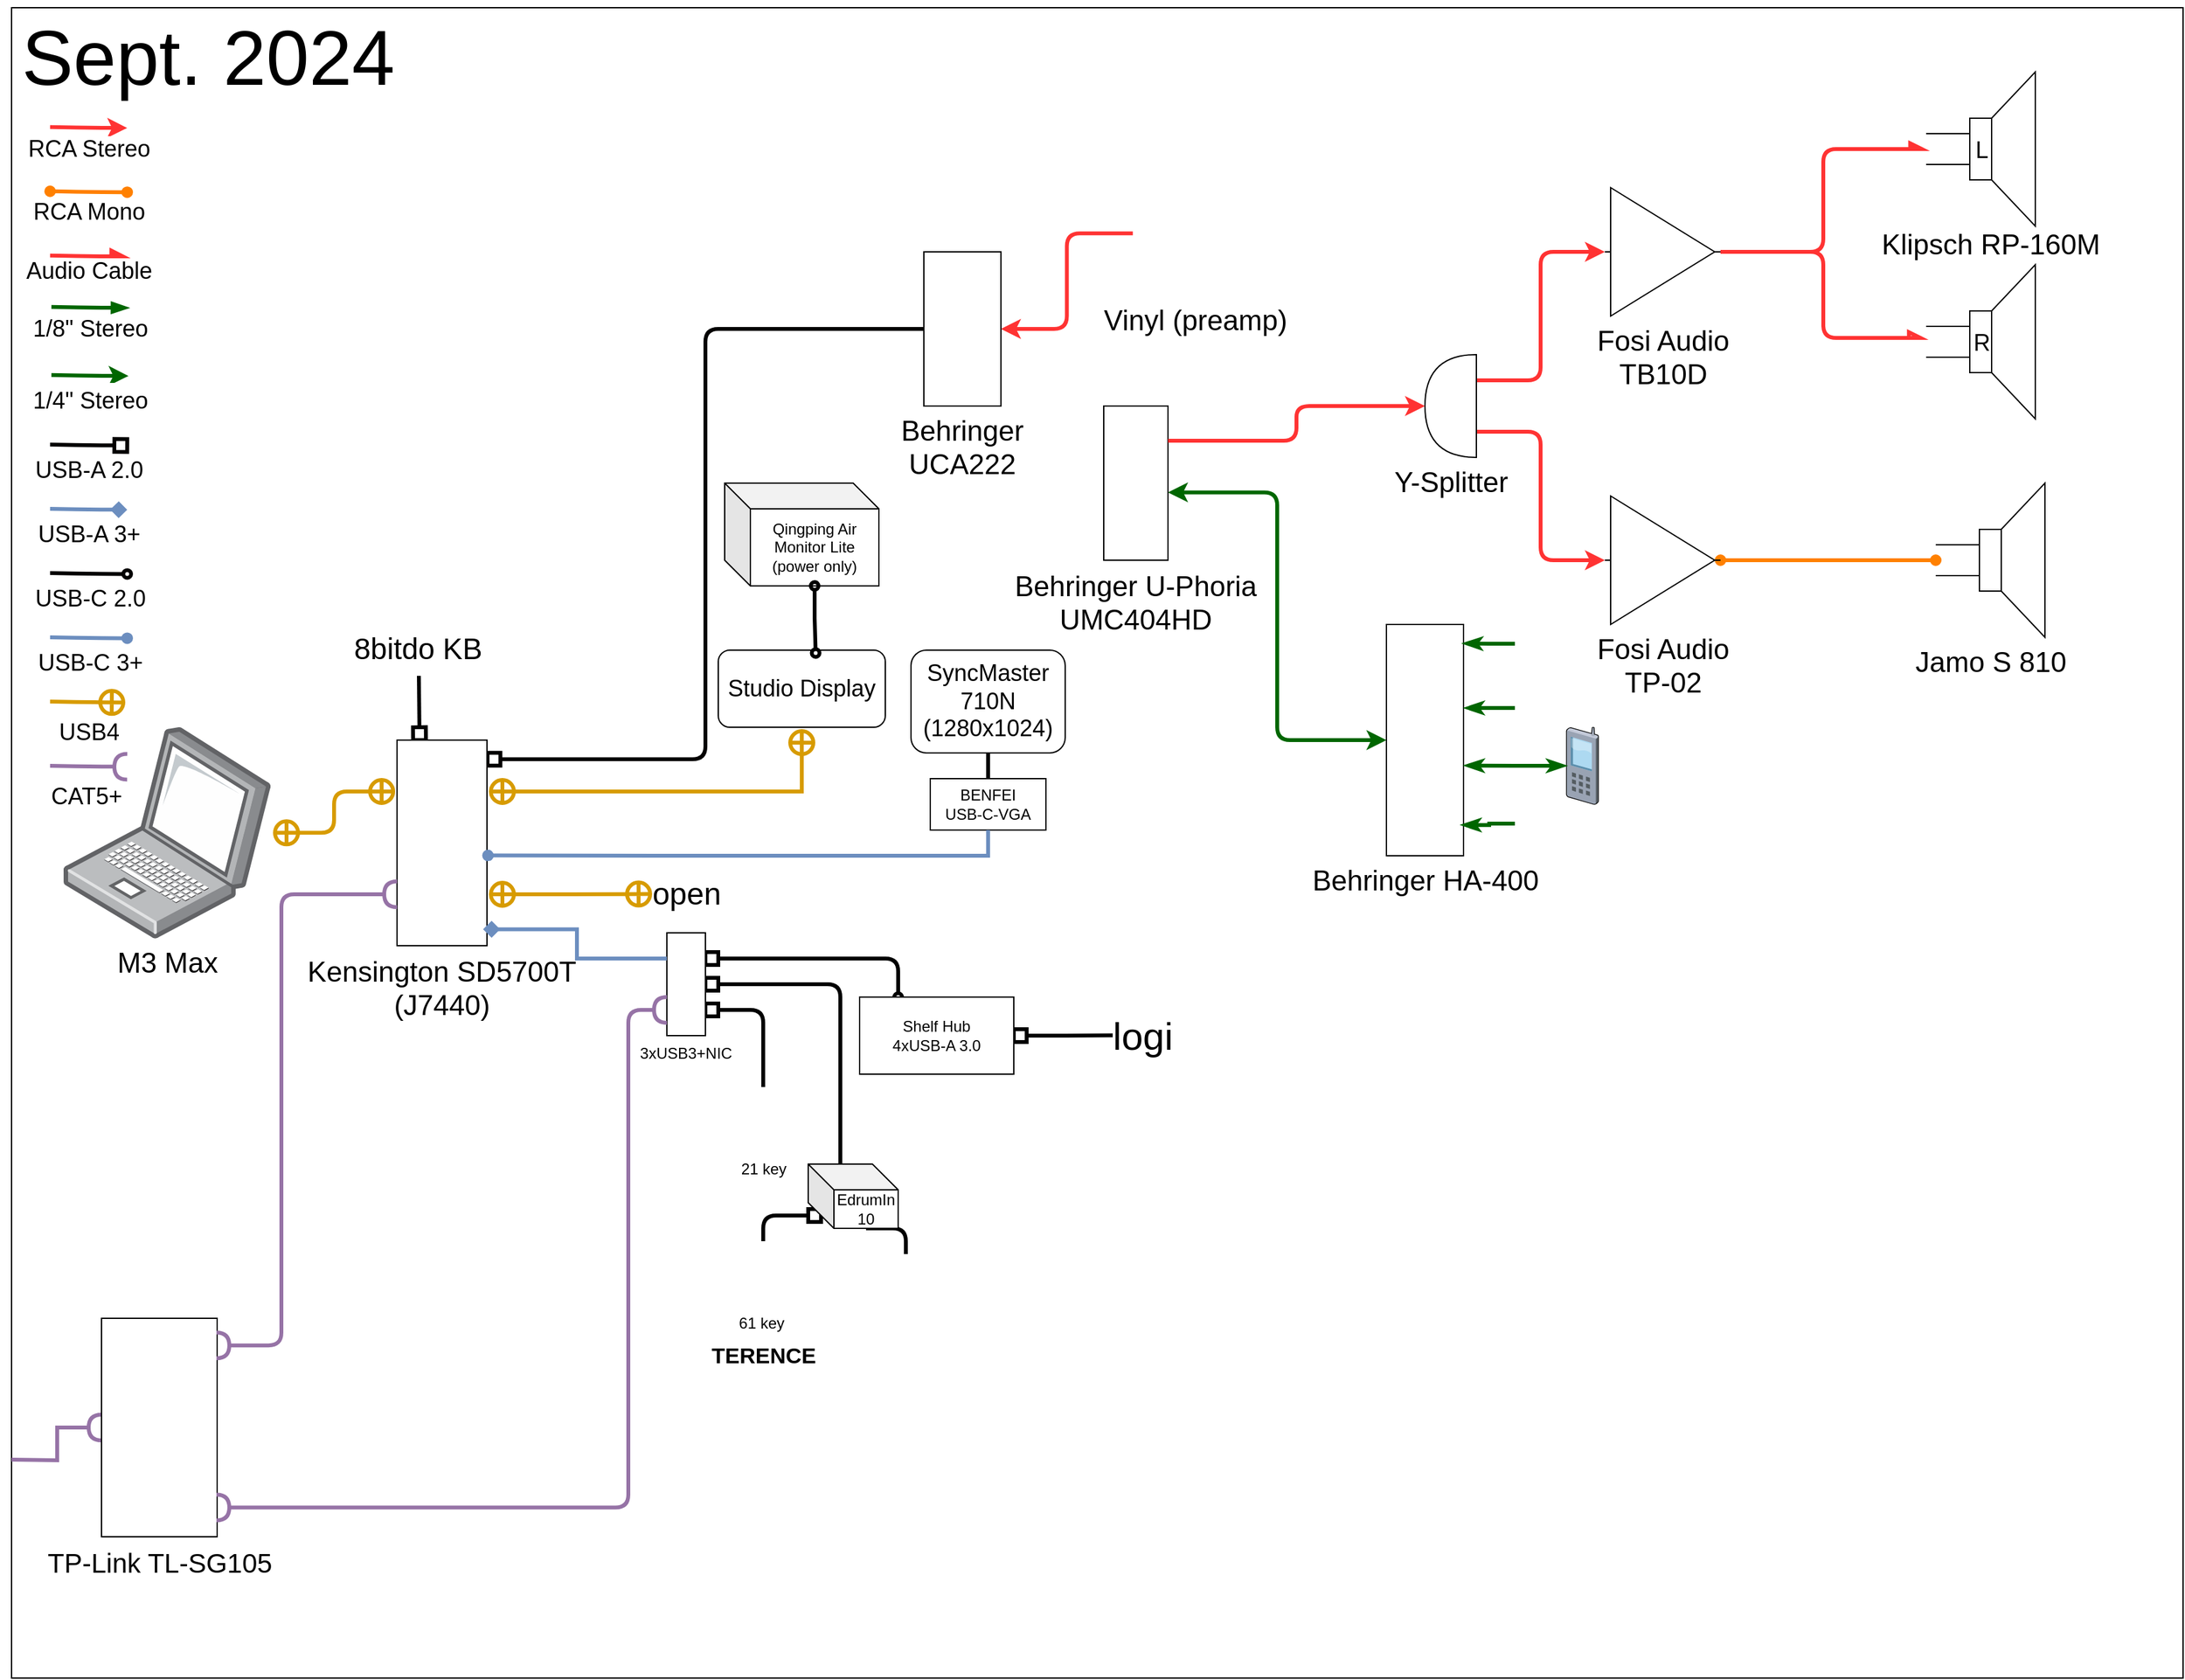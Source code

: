 <mxfile version="24.7.12">
  <diagram name="Page-1" id="NWOCkmG05eEIsASufu92">
    <mxGraphModel dx="4293" dy="3684" grid="1" gridSize="10" guides="1" tooltips="1" connect="1" arrows="1" fold="1" page="1" pageScale="1" pageWidth="850" pageHeight="1100" math="0" shadow="0">
      <root>
        <mxCell id="0" />
        <mxCell id="1" parent="0" />
        <mxCell id="rRClW2HSh6EuxYC9Cl2P-72" value="" style="rounded=0;whiteSpace=wrap;html=1;pointerEvents=0;align=center;verticalAlign=top;fontFamily=Helvetica;fontSize=12;movable=0;resizable=0;rotatable=0;deletable=0;editable=0;locked=1;connectable=0;" parent="1" vertex="1">
          <mxGeometry x="-850" y="-1280" width="1690" height="1300" as="geometry" />
        </mxCell>
        <mxCell id="rRClW2HSh6EuxYC9Cl2P-57" style="edgeStyle=orthogonalEdgeStyle;shape=connector;curved=0;rounded=1;orthogonalLoop=1;jettySize=auto;html=1;exitX=1;exitY=0.56;exitDx=0;exitDy=0;exitPerimeter=0;entryX=0;entryY=0.5;entryDx=0;entryDy=0;strokeColor=#006600;strokeWidth=3;align=center;verticalAlign=middle;fontFamily=Helvetica;fontSize=22;fontColor=default;labelBackgroundColor=default;endArrow=classic;startArrow=classic;startFill=1;" parent="1" source="rRClW2HSh6EuxYC9Cl2P-53" target="rRClW2HSh6EuxYC9Cl2P-56" edge="1">
          <mxGeometry relative="1" as="geometry" />
        </mxCell>
        <mxCell id="rRClW2HSh6EuxYC9Cl2P-58" value="" style="shape=image;html=1;verticalAlign=top;verticalLabelPosition=bottom;labelBackgroundColor=#ffffff;imageAspect=0;aspect=fixed;image=https://cdn4.iconfinder.com/data/icons/ionicons/512/icon-headphone-128.png;pointerEvents=0;align=center;fontFamily=Helvetica;fontSize=22;fontColor=default;fillColor=none;gradientColor=none;" parent="1" vertex="1">
          <mxGeometry x="320" y="-660" width="30" height="30" as="geometry" />
        </mxCell>
        <mxCell id="JkQsnUE53aZYFRPMwjZq-14" style="edgeStyle=orthogonalEdgeStyle;rounded=1;orthogonalLoop=1;jettySize=auto;html=1;entryX=0;entryY=0.25;entryDx=0;entryDy=0;strokeWidth=3;endArrow=circlePlus;endFill=0;startArrow=circlePlus;startFill=0;fillColor=#ffe6cc;strokeColor=#d79b00;curved=0;" edge="1" parent="1" source="rRClW2HSh6EuxYC9Cl2P-70" target="rRClW2HSh6EuxYC9Cl2P-66">
          <mxGeometry relative="1" as="geometry" />
        </mxCell>
        <mxCell id="rRClW2HSh6EuxYC9Cl2P-70" value="M3 Max" style="image;points=[];aspect=fixed;html=1;align=center;shadow=0;dashed=0;image=img/lib/allied_telesis/computer_and_terminals/Laptop.svg;rounded=0;pointerEvents=0;strokeColor=default;verticalAlign=top;fontFamily=Helvetica;fontSize=22;fontColor=default;fillColor=default;" parent="1" vertex="1">
          <mxGeometry x="-810" y="-720" width="162" height="164.31" as="geometry" />
        </mxCell>
        <mxCell id="rRClW2HSh6EuxYC9Cl2P-73" value="&lt;font style=&quot;font-size: 60px;&quot;&gt;Sept. 2024&lt;/font&gt;" style="text;html=1;align=left;verticalAlign=middle;resizable=0;points=[];autosize=1;strokeColor=none;fillColor=none;fontFamily=Helvetica;fontSize=22;fontColor=default;" parent="1" vertex="1">
          <mxGeometry x="-844" y="-1286" width="310" height="90" as="geometry" />
        </mxCell>
        <mxCell id="rRClW2HSh6EuxYC9Cl2P-229" value="" style="endArrow=classic;html=1;rounded=1;strokeColor=#FF3333;strokeWidth=3;align=center;verticalAlign=middle;fontFamily=Helvetica;fontSize=12;fontColor=default;labelBackgroundColor=default;edgeStyle=orthogonalEdgeStyle;curved=0;" parent="1" edge="1">
          <mxGeometry width="50" height="50" relative="1" as="geometry">
            <mxPoint x="-820" y="-1187.13" as="sourcePoint" />
            <mxPoint x="-760" y="-1186.39" as="targetPoint" />
          </mxGeometry>
        </mxCell>
        <mxCell id="rRClW2HSh6EuxYC9Cl2P-230" value="&lt;font style=&quot;font-size: 18px;&quot;&gt;RCA Stereo&lt;/font&gt;" style="edgeLabel;html=1;align=center;verticalAlign=middle;resizable=0;points=[];rounded=0;pointerEvents=0;strokeColor=default;fontFamily=Helvetica;fontSize=12;fontColor=default;fillColor=default;" parent="rRClW2HSh6EuxYC9Cl2P-229" vertex="1" connectable="0">
          <mxGeometry x="0.459" relative="1" as="geometry">
            <mxPoint x="-14" y="16" as="offset" />
          </mxGeometry>
        </mxCell>
        <mxCell id="rRClW2HSh6EuxYC9Cl2P-231" value="" style="endArrow=oval;html=1;rounded=1;strokeColor=#FF8000;strokeWidth=3;align=center;verticalAlign=middle;fontFamily=Helvetica;fontSize=12;fontColor=default;labelBackgroundColor=default;edgeStyle=orthogonalEdgeStyle;curved=0;startArrow=oval;startFill=1;endFill=1;" parent="1" edge="1">
          <mxGeometry width="50" height="50" relative="1" as="geometry">
            <mxPoint x="-820" y="-1137.13" as="sourcePoint" />
            <mxPoint x="-760" y="-1136.39" as="targetPoint" />
          </mxGeometry>
        </mxCell>
        <mxCell id="rRClW2HSh6EuxYC9Cl2P-232" value="&lt;font style=&quot;font-size: 18px;&quot;&gt;RCA Mono&lt;/font&gt;" style="edgeLabel;html=1;align=center;verticalAlign=middle;resizable=0;points=[];rounded=0;pointerEvents=0;strokeColor=default;fontFamily=Helvetica;fontSize=12;fontColor=default;fillColor=default;" parent="rRClW2HSh6EuxYC9Cl2P-231" vertex="1" connectable="0">
          <mxGeometry x="0.459" relative="1" as="geometry">
            <mxPoint x="-14" y="15" as="offset" />
          </mxGeometry>
        </mxCell>
        <mxCell id="rRClW2HSh6EuxYC9Cl2P-234" value="" style="endArrow=async;html=1;rounded=1;strokeColor=#FF3333;strokeWidth=3;align=center;verticalAlign=middle;fontFamily=Helvetica;fontSize=12;fontColor=default;labelBackgroundColor=default;edgeStyle=orthogonalEdgeStyle;curved=0;endFill=1;" parent="1" edge="1">
          <mxGeometry width="50" height="50" relative="1" as="geometry">
            <mxPoint x="-820" y="-1087.13" as="sourcePoint" />
            <mxPoint x="-760" y="-1086.39" as="targetPoint" />
          </mxGeometry>
        </mxCell>
        <mxCell id="rRClW2HSh6EuxYC9Cl2P-235" value="&lt;font style=&quot;font-size: 18px;&quot;&gt;Audio Cable&lt;/font&gt;" style="edgeLabel;html=1;align=center;verticalAlign=middle;resizable=0;points=[];rounded=0;pointerEvents=0;strokeColor=default;fontFamily=Helvetica;fontSize=12;fontColor=default;fillColor=default;" parent="rRClW2HSh6EuxYC9Cl2P-234" vertex="1" connectable="0">
          <mxGeometry x="0.459" relative="1" as="geometry">
            <mxPoint x="-14" y="11" as="offset" />
          </mxGeometry>
        </mxCell>
        <mxCell id="rRClW2HSh6EuxYC9Cl2P-236" value="" style="endArrow=box;html=1;rounded=1;strokeColor=#030101;strokeWidth=3;align=center;verticalAlign=middle;fontFamily=Helvetica;fontSize=12;fontColor=default;labelBackgroundColor=default;edgeStyle=orthogonalEdgeStyle;curved=0;endFill=0;startArrow=none;startFill=0;" parent="1" edge="1">
          <mxGeometry width="50" height="50" relative="1" as="geometry">
            <mxPoint x="-820" y="-940" as="sourcePoint" />
            <mxPoint x="-760" y="-939.26" as="targetPoint" />
          </mxGeometry>
        </mxCell>
        <mxCell id="rRClW2HSh6EuxYC9Cl2P-237" value="&lt;font style=&quot;font-size: 18px;&quot;&gt;USB-A 2.0&lt;/font&gt;" style="edgeLabel;html=1;align=center;verticalAlign=middle;resizable=0;points=[];rounded=0;pointerEvents=0;strokeColor=default;fontFamily=Helvetica;fontSize=12;fontColor=default;fillColor=default;" parent="rRClW2HSh6EuxYC9Cl2P-236" vertex="1" connectable="0">
          <mxGeometry x="0.459" relative="1" as="geometry">
            <mxPoint x="-14" y="19" as="offset" />
          </mxGeometry>
        </mxCell>
        <mxCell id="rRClW2HSh6EuxYC9Cl2P-238" value="" style="endArrow=blockThin;html=1;rounded=1;strokeColor=#006600;strokeWidth=3;align=center;verticalAlign=middle;fontFamily=Helvetica;fontSize=12;fontColor=default;labelBackgroundColor=default;edgeStyle=orthogonalEdgeStyle;curved=0;endFill=1;" parent="1" edge="1">
          <mxGeometry width="50" height="50" relative="1" as="geometry">
            <mxPoint x="-819" y="-1047.13" as="sourcePoint" />
            <mxPoint x="-759" y="-1046.39" as="targetPoint" />
          </mxGeometry>
        </mxCell>
        <mxCell id="rRClW2HSh6EuxYC9Cl2P-239" value="&lt;font style=&quot;font-size: 18px;&quot;&gt;1/8&quot; Stereo&lt;/font&gt;" style="edgeLabel;html=1;align=center;verticalAlign=middle;resizable=0;points=[];rounded=1;pointerEvents=0;strokeColor=#006600;fontFamily=Helvetica;fontSize=12;fontColor=default;fillColor=default;strokeWidth=3;labelBackgroundColor=default;" parent="rRClW2HSh6EuxYC9Cl2P-238" vertex="1" connectable="0">
          <mxGeometry x="0.459" relative="1" as="geometry">
            <mxPoint x="-14" y="16" as="offset" />
          </mxGeometry>
        </mxCell>
        <mxCell id="rRClW2HSh6EuxYC9Cl2P-240" value="" style="endArrow=classic;html=1;rounded=1;strokeColor=#006600;strokeWidth=3;align=center;verticalAlign=middle;fontFamily=Helvetica;fontSize=22;fontColor=default;labelBackgroundColor=default;edgeStyle=orthogonalEdgeStyle;curved=0;endFill=1;" parent="1" edge="1">
          <mxGeometry width="50" height="50" relative="1" as="geometry">
            <mxPoint x="-819" y="-994.13" as="sourcePoint" />
            <mxPoint x="-759" y="-993.39" as="targetPoint" />
          </mxGeometry>
        </mxCell>
        <mxCell id="rRClW2HSh6EuxYC9Cl2P-241" value="&lt;font style=&quot;font-size: 18px;&quot;&gt;1/4&quot; Stereo&lt;/font&gt;" style="edgeLabel;html=1;align=center;verticalAlign=middle;resizable=0;points=[];rounded=1;pointerEvents=0;strokeColor=#006600;fontFamily=Helvetica;fontSize=22;fontColor=default;fillColor=default;strokeWidth=3;labelBackgroundColor=default;" parent="rRClW2HSh6EuxYC9Cl2P-240" vertex="1" connectable="0">
          <mxGeometry x="0.459" relative="1" as="geometry">
            <mxPoint x="-14" y="18" as="offset" />
          </mxGeometry>
        </mxCell>
        <mxCell id="rRClW2HSh6EuxYC9Cl2P-244" style="edgeStyle=orthogonalEdgeStyle;shape=connector;curved=0;rounded=1;orthogonalLoop=1;jettySize=auto;html=1;entryX=1.006;entryY=0.093;entryDx=0;entryDy=0;strokeColor=#030101;strokeWidth=3;align=center;verticalAlign=middle;fontFamily=Helvetica;fontSize=12;fontColor=default;labelBackgroundColor=default;resizable=0;endArrow=box;startArrow=none;startFill=0;endFill=0;entryPerimeter=0;" parent="1" source="rRClW2HSh6EuxYC9Cl2P-242" target="rRClW2HSh6EuxYC9Cl2P-66" edge="1">
          <mxGeometry relative="1" as="geometry" />
        </mxCell>
        <mxCell id="rRClW2HSh6EuxYC9Cl2P-243" style="edgeStyle=orthogonalEdgeStyle;shape=connector;curved=0;rounded=1;orthogonalLoop=1;jettySize=auto;html=1;entryX=0.5;entryY=0;entryDx=0;entryDy=0;strokeColor=#FF3333;strokeWidth=3;align=center;verticalAlign=middle;fontFamily=Helvetica;fontSize=12;fontColor=default;labelBackgroundColor=default;resizable=0;endArrow=classic;" parent="1" source="rRClW2HSh6EuxYC9Cl2P-10" target="rRClW2HSh6EuxYC9Cl2P-242" edge="1">
          <mxGeometry relative="1" as="geometry" />
        </mxCell>
        <mxCell id="JkQsnUE53aZYFRPMwjZq-1" value="" style="endArrow=diamond;html=1;rounded=1;strokeColor=#6c8ebf;strokeWidth=3;align=center;verticalAlign=middle;fontFamily=Helvetica;fontSize=12;fontColor=default;labelBackgroundColor=default;edgeStyle=orthogonalEdgeStyle;curved=0;endFill=1;startArrow=none;startFill=0;fillColor=#dae8fc;" edge="1" parent="1">
          <mxGeometry width="50" height="50" relative="1" as="geometry">
            <mxPoint x="-820" y="-890" as="sourcePoint" />
            <mxPoint x="-760" y="-889.26" as="targetPoint" />
          </mxGeometry>
        </mxCell>
        <mxCell id="JkQsnUE53aZYFRPMwjZq-2" value="&lt;font style=&quot;font-size: 18px;&quot;&gt;USB-A 3+&lt;/font&gt;" style="edgeLabel;html=1;align=center;verticalAlign=middle;resizable=0;points=[];rounded=0;pointerEvents=0;strokeColor=default;fontFamily=Helvetica;fontSize=12;fontColor=default;fillColor=default;" vertex="1" connectable="0" parent="JkQsnUE53aZYFRPMwjZq-1">
          <mxGeometry x="0.459" relative="1" as="geometry">
            <mxPoint x="-14" y="19" as="offset" />
          </mxGeometry>
        </mxCell>
        <mxCell id="JkQsnUE53aZYFRPMwjZq-3" value="" style="endArrow=oval;html=1;rounded=1;strokeColor=#030101;strokeWidth=3;align=center;verticalAlign=middle;fontFamily=Helvetica;fontSize=12;fontColor=default;labelBackgroundColor=default;edgeStyle=orthogonalEdgeStyle;curved=0;endFill=0;startArrow=none;startFill=0;" edge="1" parent="1">
          <mxGeometry width="50" height="50" relative="1" as="geometry">
            <mxPoint x="-820" y="-840" as="sourcePoint" />
            <mxPoint x="-760" y="-839.26" as="targetPoint" />
          </mxGeometry>
        </mxCell>
        <mxCell id="JkQsnUE53aZYFRPMwjZq-4" value="&lt;font style=&quot;font-size: 18px;&quot;&gt;USB-C 2.0&lt;/font&gt;" style="edgeLabel;html=1;align=center;verticalAlign=middle;resizable=0;points=[];rounded=0;pointerEvents=0;strokeColor=default;fontFamily=Helvetica;fontSize=12;fontColor=default;fillColor=default;" vertex="1" connectable="0" parent="JkQsnUE53aZYFRPMwjZq-3">
          <mxGeometry x="0.459" relative="1" as="geometry">
            <mxPoint x="-13" y="19" as="offset" />
          </mxGeometry>
        </mxCell>
        <mxCell id="JkQsnUE53aZYFRPMwjZq-5" value="" style="endArrow=oval;html=1;rounded=1;strokeColor=#6c8ebf;strokeWidth=3;align=center;verticalAlign=middle;fontFamily=Helvetica;fontSize=12;fontColor=default;labelBackgroundColor=default;edgeStyle=orthogonalEdgeStyle;curved=0;endFill=1;startArrow=none;startFill=0;fillColor=#dae8fc;" edge="1" parent="1">
          <mxGeometry width="50" height="50" relative="1" as="geometry">
            <mxPoint x="-820" y="-790" as="sourcePoint" />
            <mxPoint x="-760" y="-789.26" as="targetPoint" />
          </mxGeometry>
        </mxCell>
        <mxCell id="JkQsnUE53aZYFRPMwjZq-6" value="&lt;font style=&quot;font-size: 18px;&quot;&gt;USB-C 3+&lt;/font&gt;" style="edgeLabel;html=1;align=center;verticalAlign=middle;resizable=0;points=[];rounded=0;pointerEvents=0;strokeColor=default;fontFamily=Helvetica;fontSize=12;fontColor=default;fillColor=default;" vertex="1" connectable="0" parent="JkQsnUE53aZYFRPMwjZq-5">
          <mxGeometry x="0.459" relative="1" as="geometry">
            <mxPoint x="-13" y="19" as="offset" />
          </mxGeometry>
        </mxCell>
        <mxCell id="JkQsnUE53aZYFRPMwjZq-7" value="" style="endArrow=circlePlus;html=1;rounded=1;strokeColor=#d79b00;strokeWidth=3;align=center;verticalAlign=middle;fontFamily=Helvetica;fontSize=12;fontColor=default;labelBackgroundColor=default;edgeStyle=orthogonalEdgeStyle;curved=0;endFill=0;startArrow=none;startFill=0;fillColor=#ffe6cc;" edge="1" parent="1">
          <mxGeometry width="50" height="50" relative="1" as="geometry">
            <mxPoint x="-820" y="-740" as="sourcePoint" />
            <mxPoint x="-760" y="-739.26" as="targetPoint" />
          </mxGeometry>
        </mxCell>
        <mxCell id="JkQsnUE53aZYFRPMwjZq-8" value="&lt;font style=&quot;font-size: 18px;&quot;&gt;USB4&lt;/font&gt;" style="edgeLabel;html=1;align=center;verticalAlign=middle;resizable=0;points=[];rounded=0;pointerEvents=0;strokeColor=default;fontFamily=Helvetica;fontSize=12;fontColor=default;fillColor=default;" vertex="1" connectable="0" parent="JkQsnUE53aZYFRPMwjZq-7">
          <mxGeometry x="0.459" relative="1" as="geometry">
            <mxPoint x="-14" y="23" as="offset" />
          </mxGeometry>
        </mxCell>
        <mxCell id="JkQsnUE53aZYFRPMwjZq-9" value="" style="endArrow=halfCircle;html=1;rounded=1;strokeColor=#9673a6;strokeWidth=3;align=center;verticalAlign=middle;fontFamily=Helvetica;fontSize=12;fontColor=default;labelBackgroundColor=default;edgeStyle=orthogonalEdgeStyle;curved=0;endFill=0;startArrow=none;startFill=0;fillColor=#e1d5e7;" edge="1" parent="1">
          <mxGeometry width="50" height="50" relative="1" as="geometry">
            <mxPoint x="-820" y="-690" as="sourcePoint" />
            <mxPoint x="-760" y="-689.26" as="targetPoint" />
          </mxGeometry>
        </mxCell>
        <mxCell id="JkQsnUE53aZYFRPMwjZq-10" value="&lt;font style=&quot;font-size: 18px;&quot;&gt;CAT5+&lt;/font&gt;" style="edgeLabel;html=1;align=center;verticalAlign=middle;resizable=0;points=[];rounded=0;pointerEvents=0;strokeColor=default;fontFamily=Helvetica;fontSize=12;fontColor=default;fillColor=default;" vertex="1" connectable="0" parent="JkQsnUE53aZYFRPMwjZq-9">
          <mxGeometry x="0.459" relative="1" as="geometry">
            <mxPoint x="-16" y="23" as="offset" />
          </mxGeometry>
        </mxCell>
        <mxCell id="JkQsnUE53aZYFRPMwjZq-17" style="edgeStyle=orthogonalEdgeStyle;rounded=1;orthogonalLoop=1;jettySize=auto;html=1;strokeWidth=3;startArrow=box;startFill=0;endArrow=none;endFill=0;entryX=0;entryY=0;entryDx=25;entryDy=0;entryPerimeter=0;curved=0;" edge="1" parent="1" source="JkQsnUE53aZYFRPMwjZq-15" target="JkQsnUE53aZYFRPMwjZq-26">
          <mxGeometry relative="1" as="geometry">
            <mxPoint x="-240.0" y="-390" as="targetPoint" />
          </mxGeometry>
        </mxCell>
        <mxCell id="JkQsnUE53aZYFRPMwjZq-19" style="edgeStyle=orthogonalEdgeStyle;rounded=1;orthogonalLoop=1;jettySize=auto;html=1;exitX=1;exitY=0.25;exitDx=0;exitDy=0;strokeWidth=3;endArrow=oval;endFill=0;startArrow=box;startFill=0;entryX=0.25;entryY=0;entryDx=0;entryDy=0;curved=0;" edge="1" parent="1" source="JkQsnUE53aZYFRPMwjZq-15" target="JkQsnUE53aZYFRPMwjZq-33">
          <mxGeometry relative="1" as="geometry">
            <mxPoint x="-200" y="-390" as="targetPoint" />
          </mxGeometry>
        </mxCell>
        <mxCell id="JkQsnUE53aZYFRPMwjZq-39" style="edgeStyle=orthogonalEdgeStyle;rounded=1;orthogonalLoop=1;jettySize=auto;html=1;exitX=1;exitY=0.75;exitDx=0;exitDy=0;entryX=0.5;entryY=0;entryDx=0;entryDy=0;strokeWidth=3;startArrow=box;startFill=0;endArrow=none;endFill=0;curved=0;" edge="1" parent="1" source="JkQsnUE53aZYFRPMwjZq-15" target="JkQsnUE53aZYFRPMwjZq-37">
          <mxGeometry relative="1" as="geometry" />
        </mxCell>
        <mxCell id="JkQsnUE53aZYFRPMwjZq-15" value="3xUSB3+NIC" style="rounded=0;whiteSpace=wrap;rotation=0;labelPosition=center;verticalLabelPosition=bottom;align=center;verticalAlign=top;" vertex="1" parent="1">
          <mxGeometry x="-340" y="-560" width="30" height="80" as="geometry" />
        </mxCell>
        <mxCell id="JkQsnUE53aZYFRPMwjZq-47" style="edgeStyle=orthogonalEdgeStyle;rounded=0;orthogonalLoop=1;jettySize=auto;html=1;strokeWidth=3;fillColor=#e1d5e7;strokeColor=#9673a6;endArrow=none;endFill=0;startArrow=halfCircle;startFill=0;" edge="1" parent="1" source="JkQsnUE53aZYFRPMwjZq-20">
          <mxGeometry relative="1" as="geometry">
            <mxPoint x="-850" y="-150" as="targetPoint" />
          </mxGeometry>
        </mxCell>
        <mxCell id="JkQsnUE53aZYFRPMwjZq-20" value="&lt;font style=&quot;font-size: 21px;&quot;&gt;TP-Link TL-SG105&lt;/font&gt;" style="rounded=0;labelPosition=center;verticalLabelPosition=bottom;align=center;verticalAlign=top;html=1;fontSize=23;" vertex="1" parent="1">
          <mxGeometry x="-780" y="-260" width="90" height="170" as="geometry" />
        </mxCell>
        <mxCell id="rRClW2HSh6EuxYC9Cl2P-68" value="" style="group;fontSize=22;" parent="1" vertex="1" connectable="0">
          <mxGeometry x="-550" y="-710" width="70" height="160" as="geometry" />
        </mxCell>
        <mxCell id="JkQsnUE53aZYFRPMwjZq-55" style="edgeStyle=orthogonalEdgeStyle;rounded=0;orthogonalLoop=1;jettySize=auto;html=1;exitX=1;exitY=0.75;exitDx=0;exitDy=0;strokeWidth=3;fillColor=#ffe6cc;strokeColor=#d79b00;startArrow=circlePlus;startFill=0;endArrow=circlePlus;endFill=0;" edge="1" parent="rRClW2HSh6EuxYC9Cl2P-68" source="rRClW2HSh6EuxYC9Cl2P-66">
          <mxGeometry relative="1" as="geometry">
            <mxPoint x="200" y="119.75" as="targetPoint" />
          </mxGeometry>
        </mxCell>
        <mxCell id="JkQsnUE53aZYFRPMwjZq-56" value="&lt;font style=&quot;font-size: 24px;&quot;&gt;open&lt;/font&gt;" style="edgeLabel;html=1;align=center;verticalAlign=middle;resizable=0;points=[];" vertex="1" connectable="0" parent="JkQsnUE53aZYFRPMwjZq-55">
          <mxGeometry x="0.992" y="-1" relative="1" as="geometry">
            <mxPoint x="25" y="-1" as="offset" />
          </mxGeometry>
        </mxCell>
        <mxCell id="JkQsnUE53aZYFRPMwjZq-63" style="edgeStyle=orthogonalEdgeStyle;rounded=0;orthogonalLoop=1;jettySize=auto;html=1;exitX=0.25;exitY=0;exitDx=0;exitDy=0;startArrow=box;startFill=0;endArrow=none;endFill=0;strokeWidth=3;" edge="1" parent="rRClW2HSh6EuxYC9Cl2P-68" source="rRClW2HSh6EuxYC9Cl2P-66">
          <mxGeometry relative="1" as="geometry">
            <mxPoint x="17" y="-50" as="targetPoint" />
          </mxGeometry>
        </mxCell>
        <mxCell id="JkQsnUE53aZYFRPMwjZq-64" value="8bitdo KB" style="edgeLabel;html=1;align=center;verticalAlign=middle;resizable=0;points=[];fontSize=23;" vertex="1" connectable="0" parent="JkQsnUE53aZYFRPMwjZq-63">
          <mxGeometry x="0.91" y="1" relative="1" as="geometry">
            <mxPoint y="-23" as="offset" />
          </mxGeometry>
        </mxCell>
        <mxCell id="rRClW2HSh6EuxYC9Cl2P-66" value="Kensington SD5700T&#xa;(J7440)" style="rounded=0;pointerEvents=0;align=center;verticalAlign=top;fontFamily=Helvetica;fontSize=22;labelPosition=center;verticalLabelPosition=bottom;" parent="rRClW2HSh6EuxYC9Cl2P-68" vertex="1">
          <mxGeometry width="70" height="160" as="geometry" />
        </mxCell>
        <mxCell id="rRClW2HSh6EuxYC9Cl2P-67" value="" style="shape=image;html=1;verticalAlign=top;verticalLabelPosition=bottom;labelBackgroundColor=#ffffff;imageAspect=0;aspect=fixed;image=https://cdn3.iconfinder.com/data/icons/energy-and-power-glyph-24-px/24/Bolt_flashlight_lightning_power_thunder-128.png;rounded=0;pointerEvents=0;strokeColor=default;align=center;fontFamily=Helvetica;fontSize=22;fontColor=default;fillColor=default;" parent="rRClW2HSh6EuxYC9Cl2P-68" vertex="1">
          <mxGeometry x="5" y="60" width="60" height="60" as="geometry" />
        </mxCell>
        <mxCell id="JkQsnUE53aZYFRPMwjZq-27" style="edgeStyle=orthogonalEdgeStyle;rounded=1;orthogonalLoop=1;jettySize=auto;html=1;exitX=0;exitY=0;exitDx=10;exitDy=40;exitPerimeter=0;strokeWidth=3;startArrow=box;startFill=0;endArrow=none;endFill=0;entryX=0.5;entryY=0;entryDx=0;entryDy=0;curved=0;" edge="1" parent="1" source="JkQsnUE53aZYFRPMwjZq-26" target="JkQsnUE53aZYFRPMwjZq-28">
          <mxGeometry relative="1" as="geometry">
            <mxPoint x="-250.0" y="-290" as="targetPoint" />
          </mxGeometry>
        </mxCell>
        <mxCell id="JkQsnUE53aZYFRPMwjZq-30" style="edgeStyle=orthogonalEdgeStyle;rounded=1;orthogonalLoop=1;jettySize=auto;html=1;exitX=0;exitY=0;exitDx=45;exitDy=50;exitPerimeter=0;entryX=0.5;entryY=0;entryDx=0;entryDy=0;strokeWidth=3;endArrow=none;endFill=0;startArrow=none;startFill=0;curved=0;" edge="1" parent="1" source="JkQsnUE53aZYFRPMwjZq-26" target="JkQsnUE53aZYFRPMwjZq-29">
          <mxGeometry relative="1" as="geometry" />
        </mxCell>
        <mxCell id="JkQsnUE53aZYFRPMwjZq-26" value="EdrumIn 10" style="shape=cube;whiteSpace=wrap;html=1;boundedLbl=1;backgroundOutline=1;darkOpacity=0.05;darkOpacity2=0.1;" vertex="1" parent="1">
          <mxGeometry x="-230" y="-380" width="70" height="50" as="geometry" />
        </mxCell>
        <mxCell id="JkQsnUE53aZYFRPMwjZq-28" value="61 key&amp;nbsp;&lt;h1 style=&quot;box-sizing: border-box; padding: 0px; margin-top: 0px; margin-right: 0px; margin-left: 0px; text-rendering: optimizelegibility; margin-bottom: 0px !important; line-height: 32px !important;&quot; class=&quot;a-size-large a-spacing-none&quot;&gt;&lt;span style=&quot;box-sizing: border-box; text-rendering: optimizelegibility; word-break: break-word; line-height: 32px !important;&quot; class=&quot;a-size-large product-title-word-break&quot; id=&quot;productTitle&quot;&gt;&lt;font style=&quot;font-size: 17px;&quot;&gt;TERENCE&lt;/font&gt;&lt;/span&gt;&lt;/h1&gt;" style="shape=image;html=1;verticalAlign=top;verticalLabelPosition=bottom;labelBackgroundColor=#ffffff;imageAspect=0;aspect=fixed;image=https://cdn2.iconfinder.com/data/icons/css-vol-2/24/piano-128.png" vertex="1" parent="1">
          <mxGeometry x="-290" y="-320" width="50" height="50" as="geometry" />
        </mxCell>
        <mxCell id="JkQsnUE53aZYFRPMwjZq-29" value="" style="shape=image;html=1;verticalAlign=top;verticalLabelPosition=bottom;labelBackgroundColor=#ffffff;imageAspect=0;aspect=fixed;image=https://cdn2.iconfinder.com/data/icons/analytic-investment-and-balanced-scorecard/512/408_drum_drums_instrument_kit_musical_sound_design_producstion-128.png" vertex="1" parent="1">
          <mxGeometry x="-218" y="-310" width="128" height="128" as="geometry" />
        </mxCell>
        <mxCell id="JkQsnUE53aZYFRPMwjZq-61" style="edgeStyle=orthogonalEdgeStyle;rounded=0;orthogonalLoop=1;jettySize=auto;html=1;exitX=1;exitY=0.5;exitDx=0;exitDy=0;strokeWidth=3;endArrow=none;endFill=0;startArrow=box;startFill=0;" edge="1" parent="1" source="JkQsnUE53aZYFRPMwjZq-33">
          <mxGeometry relative="1" as="geometry">
            <mxPoint x="10" y="-480.25" as="targetPoint" />
          </mxGeometry>
        </mxCell>
        <mxCell id="JkQsnUE53aZYFRPMwjZq-62" value="logi" style="edgeLabel;html=1;align=center;verticalAlign=middle;resizable=0;points=[];fontSize=30;" vertex="1" connectable="0" parent="JkQsnUE53aZYFRPMwjZq-61">
          <mxGeometry x="0.426" y="-1" relative="1" as="geometry">
            <mxPoint x="43" y="-1" as="offset" />
          </mxGeometry>
        </mxCell>
        <mxCell id="JkQsnUE53aZYFRPMwjZq-33" value="Shelf Hub&lt;div&gt;4xUSB-A 3.0&lt;/div&gt;" style="rounded=0;whiteSpace=wrap;html=1;" vertex="1" parent="1">
          <mxGeometry x="-190" y="-510" width="120" height="60" as="geometry" />
        </mxCell>
        <mxCell id="JkQsnUE53aZYFRPMwjZq-37" value="21 key" style="shape=image;html=1;verticalAlign=top;verticalLabelPosition=bottom;labelBackgroundColor=#ffffff;imageAspect=0;aspect=fixed;image=https://cdn2.iconfinder.com/data/icons/css-vol-2/24/piano-128.png" vertex="1" parent="1">
          <mxGeometry x="-290" y="-440" width="50" height="50" as="geometry" />
        </mxCell>
        <mxCell id="rRClW2HSh6EuxYC9Cl2P-19" style="edgeStyle=orthogonalEdgeStyle;rounded=1;orthogonalLoop=1;jettySize=auto;html=1;strokeWidth=3;strokeColor=#FF3333;endArrow=async;endFill=1;curved=0;fontSize=22;" parent="1" source="rRClW2HSh6EuxYC9Cl2P-18" target="rRClW2HSh6EuxYC9Cl2P-16" edge="1">
          <mxGeometry relative="1" as="geometry" />
        </mxCell>
        <mxCell id="rRClW2HSh6EuxYC9Cl2P-20" style="edgeStyle=orthogonalEdgeStyle;rounded=1;orthogonalLoop=1;jettySize=auto;html=1;entryX=-0.012;entryY=0.475;entryDx=0;entryDy=0;entryPerimeter=0;strokeWidth=3;strokeColor=#FF3333;endArrow=async;endFill=0;curved=0;fontSize=22;" parent="1" source="rRClW2HSh6EuxYC9Cl2P-18" target="rRClW2HSh6EuxYC9Cl2P-17" edge="1">
          <mxGeometry relative="1" as="geometry" />
        </mxCell>
        <mxCell id="rRClW2HSh6EuxYC9Cl2P-36" style="edgeStyle=orthogonalEdgeStyle;rounded=1;orthogonalLoop=1;jettySize=auto;html=1;strokeWidth=3;strokeColor=#FF8000;curved=0;fontSize=22;endArrow=oval;endFill=1;startArrow=oval;startFill=1;" parent="1" source="rRClW2HSh6EuxYC9Cl2P-33" target="rRClW2HSh6EuxYC9Cl2P-28" edge="1">
          <mxGeometry relative="1" as="geometry" />
        </mxCell>
        <mxCell id="rRClW2HSh6EuxYC9Cl2P-50" style="edgeStyle=orthogonalEdgeStyle;shape=connector;curved=0;rounded=1;orthogonalLoop=1;jettySize=auto;html=1;exitX=0;exitY=0.75;exitDx=0;exitDy=0;exitPerimeter=0;entryX=0;entryY=0.5;entryDx=0;entryDy=0;entryPerimeter=0;strokeColor=#FF3333;strokeWidth=3;align=center;verticalAlign=middle;fontFamily=Helvetica;fontSize=22;fontColor=default;labelBackgroundColor=default;endArrow=classic;" parent="1" source="rRClW2HSh6EuxYC9Cl2P-46" target="rRClW2HSh6EuxYC9Cl2P-18" edge="1">
          <mxGeometry relative="1" as="geometry" />
        </mxCell>
        <mxCell id="rRClW2HSh6EuxYC9Cl2P-51" style="edgeStyle=orthogonalEdgeStyle;shape=connector;curved=0;rounded=1;orthogonalLoop=1;jettySize=auto;html=1;exitX=0;exitY=0.25;exitDx=0;exitDy=0;exitPerimeter=0;entryX=0;entryY=0.5;entryDx=0;entryDy=0;entryPerimeter=0;strokeColor=#FF3333;strokeWidth=3;align=center;verticalAlign=middle;fontFamily=Helvetica;fontSize=22;fontColor=default;labelBackgroundColor=default;endArrow=classic;" parent="1" source="rRClW2HSh6EuxYC9Cl2P-46" target="rRClW2HSh6EuxYC9Cl2P-33" edge="1">
          <mxGeometry relative="1" as="geometry" />
        </mxCell>
        <mxCell id="rRClW2HSh6EuxYC9Cl2P-18" value="Fosi Audio&lt;div&gt;TB10D&lt;/div&gt;" style="verticalLabelPosition=bottom;shadow=0;dashed=0;align=center;html=1;verticalAlign=top;shape=mxgraph.electrical.abstract.amplifier;labelPosition=center;fontSize=22;" parent="1" vertex="1">
          <mxGeometry x="390" y="-1140" width="90" height="100" as="geometry" />
        </mxCell>
        <mxCell id="rRClW2HSh6EuxYC9Cl2P-26" value="" style="group;fontSize=22;" parent="1" vertex="1" connectable="0">
          <mxGeometry x="630" y="-1230" width="155" height="270" as="geometry" />
        </mxCell>
        <mxCell id="rRClW2HSh6EuxYC9Cl2P-16" value="&lt;font style=&quot;font-size: 18px;&quot;&gt;L&lt;/font&gt;" style="pointerEvents=1;verticalLabelPosition=middle;shadow=0;dashed=0;align=center;html=1;verticalAlign=middle;shape=mxgraph.electrical.electro-mechanical.loudspeaker;labelPosition=center;fontSize=22;" parent="rRClW2HSh6EuxYC9Cl2P-26" vertex="1">
          <mxGeometry x="10" width="85" height="120" as="geometry" />
        </mxCell>
        <mxCell id="rRClW2HSh6EuxYC9Cl2P-17" value="&lt;font style=&quot;font-size: 18px;&quot;&gt;R&lt;/font&gt;" style="pointerEvents=1;verticalLabelPosition=middle;shadow=0;dashed=0;align=center;html=1;verticalAlign=middle;shape=mxgraph.electrical.electro-mechanical.loudspeaker;labelPosition=center;fontSize=22;" parent="rRClW2HSh6EuxYC9Cl2P-26" vertex="1">
          <mxGeometry x="10" y="150" width="85" height="120" as="geometry" />
        </mxCell>
        <mxCell id="rRClW2HSh6EuxYC9Cl2P-25" value="Klipsch RP-160M" style="text;html=1;align=center;verticalAlign=middle;resizable=0;points=[];autosize=1;strokeColor=none;fillColor=none;fontSize=22;" parent="rRClW2HSh6EuxYC9Cl2P-26" vertex="1">
          <mxGeometry x="-35" y="115" width="190" height="40" as="geometry" />
        </mxCell>
        <mxCell id="rRClW2HSh6EuxYC9Cl2P-28" value="Jamo S 810" style="pointerEvents=1;verticalLabelPosition=bottom;shadow=0;dashed=0;align=center;html=1;verticalAlign=top;shape=mxgraph.electrical.electro-mechanical.loudspeaker;labelPosition=center;fontSize=22;" parent="1" vertex="1">
          <mxGeometry x="647.5" y="-910" width="85" height="120" as="geometry" />
        </mxCell>
        <mxCell id="rRClW2HSh6EuxYC9Cl2P-33" value="Fosi Audio&lt;div&gt;TP-02&lt;/div&gt;" style="verticalLabelPosition=bottom;shadow=0;dashed=0;align=center;html=1;verticalAlign=top;shape=mxgraph.electrical.abstract.amplifier;labelPosition=center;fontSize=22;" parent="1" vertex="1">
          <mxGeometry x="390" y="-900" width="90" height="100" as="geometry" />
        </mxCell>
        <mxCell id="rRClW2HSh6EuxYC9Cl2P-53" value="Behringer U-Phoria&#xa;UMC404HD" style="pointerEvents=0;align=center;verticalAlign=top;fontFamily=Helvetica;fontSize=22;points=[[0,0.08,0,0,0],[0,0.15,0,0,0],[0,0.3,0,0,0],[0,0.37,0,0,0],[0,0.62,0,0,0],[0,0.69,0,0,0],[0,0.83,0,0,0],[0,0.9,0,0,0],[1,0.44,0,0,0],[1,0.56,0,0,0]];labelPosition=center;verticalLabelPosition=bottom;" parent="1" vertex="1">
          <mxGeometry y="-970" width="50" height="120" as="geometry" />
        </mxCell>
        <mxCell id="rRClW2HSh6EuxYC9Cl2P-56" value="Behringer HA-400" style="rounded=0;html=1;pointerEvents=0;align=center;verticalAlign=top;fontFamily=Helvetica;fontSize=22;labelPosition=center;verticalLabelPosition=bottom;" parent="1" vertex="1">
          <mxGeometry x="220" y="-800" width="60" height="180" as="geometry" />
        </mxCell>
        <mxCell id="rRClW2HSh6EuxYC9Cl2P-60" value="" style="shape=image;html=1;verticalAlign=top;verticalLabelPosition=bottom;labelBackgroundColor=#ffffff;imageAspect=0;aspect=fixed;image=https://cdn4.iconfinder.com/data/icons/ionicons/512/icon-headphone-128.png;pointerEvents=0;align=center;fontFamily=Helvetica;fontSize=22;fontColor=default;fillColor=none;gradientColor=none;" parent="1" vertex="1">
          <mxGeometry x="320" y="-800" width="30" height="30" as="geometry" />
        </mxCell>
        <mxCell id="rRClW2HSh6EuxYC9Cl2P-61" value="" style="shape=image;html=1;verticalAlign=top;verticalLabelPosition=bottom;labelBackgroundColor=#ffffff;imageAspect=0;aspect=fixed;image=https://cdn4.iconfinder.com/data/icons/ionicons/512/icon-headphone-128.png;pointerEvents=0;align=center;fontFamily=Helvetica;fontSize=22;fontColor=default;fillColor=none;gradientColor=none;" parent="1" vertex="1">
          <mxGeometry x="320" y="-750" width="30" height="30" as="geometry" />
        </mxCell>
        <mxCell id="rRClW2HSh6EuxYC9Cl2P-227" value="" style="verticalLabelPosition=bottom;sketch=0;aspect=fixed;html=1;verticalAlign=top;strokeColor=none;align=center;outlineConnect=0;shape=mxgraph.citrix.cell_phone;rounded=0;pointerEvents=0;fontFamily=Helvetica;fontSize=12;fontColor=default;fillColor=default;" parent="1" vertex="1">
          <mxGeometry x="360" y="-720" width="25" height="60" as="geometry" />
        </mxCell>
        <mxCell id="rRClW2HSh6EuxYC9Cl2P-10" value="Vinyl (preamp)" style="shape=image;html=1;verticalAlign=top;verticalLabelPosition=bottom;labelBackgroundColor=#ffffff;imageAspect=0;aspect=fixed;image=https://cdn2.iconfinder.com/data/icons/80-s-stuffs-outline/74/Asset_8-128.png;fontSize=22;" parent="1" vertex="1">
          <mxGeometry x="22.647" y="-1152.5" width="96.25" height="96.25" as="geometry" />
        </mxCell>
        <mxCell id="rRClW2HSh6EuxYC9Cl2P-46" value="Y-Splitter" style="shape=or;html=1;pointerEvents=0;align=center;verticalAlign=top;fontFamily=Helvetica;fontSize=22;direction=west;labelPosition=center;verticalLabelPosition=bottom;" parent="1" vertex="1">
          <mxGeometry x="250" y="-1010" width="40" height="80" as="geometry" />
        </mxCell>
        <mxCell id="rRClW2HSh6EuxYC9Cl2P-55" style="edgeStyle=orthogonalEdgeStyle;shape=connector;curved=0;rounded=1;orthogonalLoop=1;jettySize=auto;html=1;entryX=1;entryY=0.5;entryDx=0;entryDy=0;entryPerimeter=0;strokeColor=#FF3333;strokeWidth=3;align=center;verticalAlign=middle;fontFamily=Helvetica;fontSize=22;fontColor=default;labelBackgroundColor=default;endArrow=classic;exitX=1;exitY=0.225;exitDx=0;exitDy=0;exitPerimeter=0;" parent="1" source="rRClW2HSh6EuxYC9Cl2P-53" target="rRClW2HSh6EuxYC9Cl2P-46" edge="1">
          <mxGeometry relative="1" as="geometry">
            <mxPoint x="-100" y="-790" as="sourcePoint" />
            <mxPoint x="50" y="-916.8" as="targetPoint" />
          </mxGeometry>
        </mxCell>
        <mxCell id="rRClW2HSh6EuxYC9Cl2P-242" value="Behringer&lt;div style=&quot;font-size: 22px;&quot;&gt;UCA222&lt;/div&gt;" style="rounded=0;whiteSpace=wrap;html=1;pointerEvents=0;align=center;verticalAlign=top;fontFamily=Helvetica;fontSize=22;labelBackgroundColor=default;resizable=0;labelPosition=center;verticalLabelPosition=bottom;direction=south;" parent="1" vertex="1">
          <mxGeometry x="-140" y="-1090" width="60" height="120" as="geometry" />
        </mxCell>
        <mxCell id="JkQsnUE53aZYFRPMwjZq-40" style="edgeStyle=orthogonalEdgeStyle;rounded=1;orthogonalLoop=1;jettySize=auto;html=1;exitX=0;exitY=0.75;exitDx=0;exitDy=0;entryX=0.994;entryY=0.866;entryDx=0;entryDy=0;entryPerimeter=0;strokeWidth=3;fillColor=#e1d5e7;strokeColor=#9673a6;endArrow=halfCircle;endFill=0;startArrow=halfCircle;startFill=0;curved=0;" edge="1" parent="1" source="JkQsnUE53aZYFRPMwjZq-15" target="JkQsnUE53aZYFRPMwjZq-20">
          <mxGeometry relative="1" as="geometry">
            <Array as="points">
              <mxPoint x="-370" y="-500" />
              <mxPoint x="-370" y="-113" />
            </Array>
          </mxGeometry>
        </mxCell>
        <mxCell id="JkQsnUE53aZYFRPMwjZq-41" style="edgeStyle=orthogonalEdgeStyle;rounded=1;orthogonalLoop=1;jettySize=auto;html=1;exitX=0;exitY=0.75;exitDx=0;exitDy=0;entryX=0.994;entryY=0.124;entryDx=0;entryDy=0;entryPerimeter=0;strokeWidth=3;endArrow=halfCircle;endFill=0;startArrow=halfCircle;startFill=0;fillColor=#e1d5e7;strokeColor=#9673a6;curved=0;" edge="1" parent="1" source="rRClW2HSh6EuxYC9Cl2P-66" target="JkQsnUE53aZYFRPMwjZq-20">
          <mxGeometry relative="1" as="geometry">
            <Array as="points">
              <mxPoint x="-640" y="-590" />
              <mxPoint x="-640" y="-239" />
            </Array>
          </mxGeometry>
        </mxCell>
        <mxCell id="JkQsnUE53aZYFRPMwjZq-43" style="edgeStyle=orthogonalEdgeStyle;rounded=0;orthogonalLoop=1;jettySize=auto;html=1;exitX=0;exitY=0.5;exitDx=0;exitDy=0;entryX=1.012;entryY=0.36;entryDx=0;entryDy=0;entryPerimeter=0;strokeWidth=3;fillColor=#d5e8d4;strokeColor=#006600;endArrow=classicThin;endFill=1;" edge="1" parent="1" source="rRClW2HSh6EuxYC9Cl2P-61" target="rRClW2HSh6EuxYC9Cl2P-56">
          <mxGeometry relative="1" as="geometry" />
        </mxCell>
        <mxCell id="JkQsnUE53aZYFRPMwjZq-44" style="edgeStyle=orthogonalEdgeStyle;rounded=0;orthogonalLoop=1;jettySize=auto;html=1;exitX=0;exitY=0.5;exitDx=0;exitDy=0;entryX=0.992;entryY=0.082;entryDx=0;entryDy=0;entryPerimeter=0;strokeColor=#006600;strokeWidth=3;endArrow=classicThin;endFill=1;" edge="1" parent="1" source="rRClW2HSh6EuxYC9Cl2P-60" target="rRClW2HSh6EuxYC9Cl2P-56">
          <mxGeometry relative="1" as="geometry" />
        </mxCell>
        <mxCell id="JkQsnUE53aZYFRPMwjZq-45" style="edgeStyle=orthogonalEdgeStyle;rounded=0;orthogonalLoop=1;jettySize=auto;html=1;exitX=0;exitY=0.5;exitDx=0;exitDy=0;entryX=0.971;entryY=0.867;entryDx=0;entryDy=0;entryPerimeter=0;strokeWidth=3;strokeColor=#006600;endArrow=classicThin;endFill=1;" edge="1" parent="1" source="rRClW2HSh6EuxYC9Cl2P-58" target="rRClW2HSh6EuxYC9Cl2P-56">
          <mxGeometry relative="1" as="geometry" />
        </mxCell>
        <mxCell id="JkQsnUE53aZYFRPMwjZq-46" style="edgeStyle=orthogonalEdgeStyle;rounded=0;orthogonalLoop=1;jettySize=auto;html=1;entryX=1.012;entryY=0.61;entryDx=0;entryDy=0;entryPerimeter=0;strokeWidth=3;startArrow=classicThin;startFill=1;endArrow=classicThin;endFill=1;strokeColor=#006600;" edge="1" parent="1" source="rRClW2HSh6EuxYC9Cl2P-227" target="rRClW2HSh6EuxYC9Cl2P-56">
          <mxGeometry relative="1" as="geometry" />
        </mxCell>
        <mxCell id="JkQsnUE53aZYFRPMwjZq-48" value="&lt;font style=&quot;font-size: 18px;&quot;&gt;Studio Display&lt;/font&gt;" style="rounded=1;whiteSpace=wrap;html=1;" vertex="1" parent="1">
          <mxGeometry x="-300" y="-780" width="130" height="60" as="geometry" />
        </mxCell>
        <mxCell id="JkQsnUE53aZYFRPMwjZq-49" value="&lt;font size=&quot;4&quot;&gt;SyncMaster 710N&lt;/font&gt;&lt;div&gt;&lt;div&gt;&lt;font size=&quot;4&quot;&gt;(1280x1024)&lt;/font&gt;&lt;/div&gt;&lt;/div&gt;" style="rounded=1;whiteSpace=wrap;html=1;" vertex="1" parent="1">
          <mxGeometry x="-150" y="-780" width="120" height="80" as="geometry" />
        </mxCell>
        <mxCell id="JkQsnUE53aZYFRPMwjZq-50" style="edgeStyle=orthogonalEdgeStyle;rounded=0;orthogonalLoop=1;jettySize=auto;html=1;exitX=1;exitY=0.25;exitDx=0;exitDy=0;entryX=0.5;entryY=1;entryDx=0;entryDy=0;strokeWidth=3;fillColor=#ffe6cc;strokeColor=#d79b00;startArrow=circlePlus;startFill=0;endArrow=circlePlus;endFill=0;" edge="1" parent="1" source="rRClW2HSh6EuxYC9Cl2P-66" target="JkQsnUE53aZYFRPMwjZq-48">
          <mxGeometry relative="1" as="geometry" />
        </mxCell>
        <mxCell id="JkQsnUE53aZYFRPMwjZq-52" style="edgeStyle=orthogonalEdgeStyle;rounded=0;orthogonalLoop=1;jettySize=auto;html=1;entryX=0.5;entryY=1;entryDx=0;entryDy=0;strokeWidth=3;endArrow=none;endFill=0;" edge="1" parent="1" source="JkQsnUE53aZYFRPMwjZq-51" target="JkQsnUE53aZYFRPMwjZq-49">
          <mxGeometry relative="1" as="geometry" />
        </mxCell>
        <mxCell id="JkQsnUE53aZYFRPMwjZq-51" value="BENFEI&lt;div&gt;USB-C-VGA&lt;/div&gt;" style="rounded=0;whiteSpace=wrap;html=1;" vertex="1" parent="1">
          <mxGeometry x="-135" y="-680" width="90" height="40" as="geometry" />
        </mxCell>
        <mxCell id="JkQsnUE53aZYFRPMwjZq-54" style="edgeStyle=orthogonalEdgeStyle;rounded=0;orthogonalLoop=1;jettySize=auto;html=1;exitX=0.5;exitY=1;exitDx=0;exitDy=0;entryX=1.011;entryY=0.561;entryDx=0;entryDy=0;entryPerimeter=0;strokeWidth=3;endArrow=oval;endFill=1;fillColor=#dae8fc;strokeColor=#6c8ebf;" edge="1" parent="1" source="JkQsnUE53aZYFRPMwjZq-51" target="rRClW2HSh6EuxYC9Cl2P-66">
          <mxGeometry relative="1" as="geometry" />
        </mxCell>
        <mxCell id="JkQsnUE53aZYFRPMwjZq-57" value="Qingping Air Monitor Lite&lt;div&gt;(power only)&lt;/div&gt;" style="shape=cube;whiteSpace=wrap;html=1;boundedLbl=1;backgroundOutline=1;darkOpacity=0.05;darkOpacity2=0.1;" vertex="1" parent="1">
          <mxGeometry x="-295" y="-910" width="120" height="80" as="geometry" />
        </mxCell>
        <mxCell id="JkQsnUE53aZYFRPMwjZq-58" style="edgeStyle=orthogonalEdgeStyle;rounded=0;orthogonalLoop=1;jettySize=auto;html=1;exitX=0;exitY=0;exitDx=70;exitDy=80;exitPerimeter=0;entryX=0.583;entryY=0.037;entryDx=0;entryDy=0;entryPerimeter=0;strokeWidth=3;startArrow=oval;startFill=0;endArrow=oval;endFill=0;" edge="1" parent="1" source="JkQsnUE53aZYFRPMwjZq-57" target="JkQsnUE53aZYFRPMwjZq-48">
          <mxGeometry relative="1" as="geometry" />
        </mxCell>
        <mxCell id="JkQsnUE53aZYFRPMwjZq-60" style="edgeStyle=orthogonalEdgeStyle;rounded=0;orthogonalLoop=1;jettySize=auto;html=1;exitX=0;exitY=0.25;exitDx=0;exitDy=0;entryX=0.957;entryY=0.92;entryDx=0;entryDy=0;entryPerimeter=0;strokeWidth=3;fillColor=#dae8fc;strokeColor=#6c8ebf;endArrow=diamond;endFill=1;" edge="1" parent="1" source="JkQsnUE53aZYFRPMwjZq-15" target="rRClW2HSh6EuxYC9Cl2P-66">
          <mxGeometry relative="1" as="geometry" />
        </mxCell>
      </root>
    </mxGraphModel>
  </diagram>
</mxfile>
